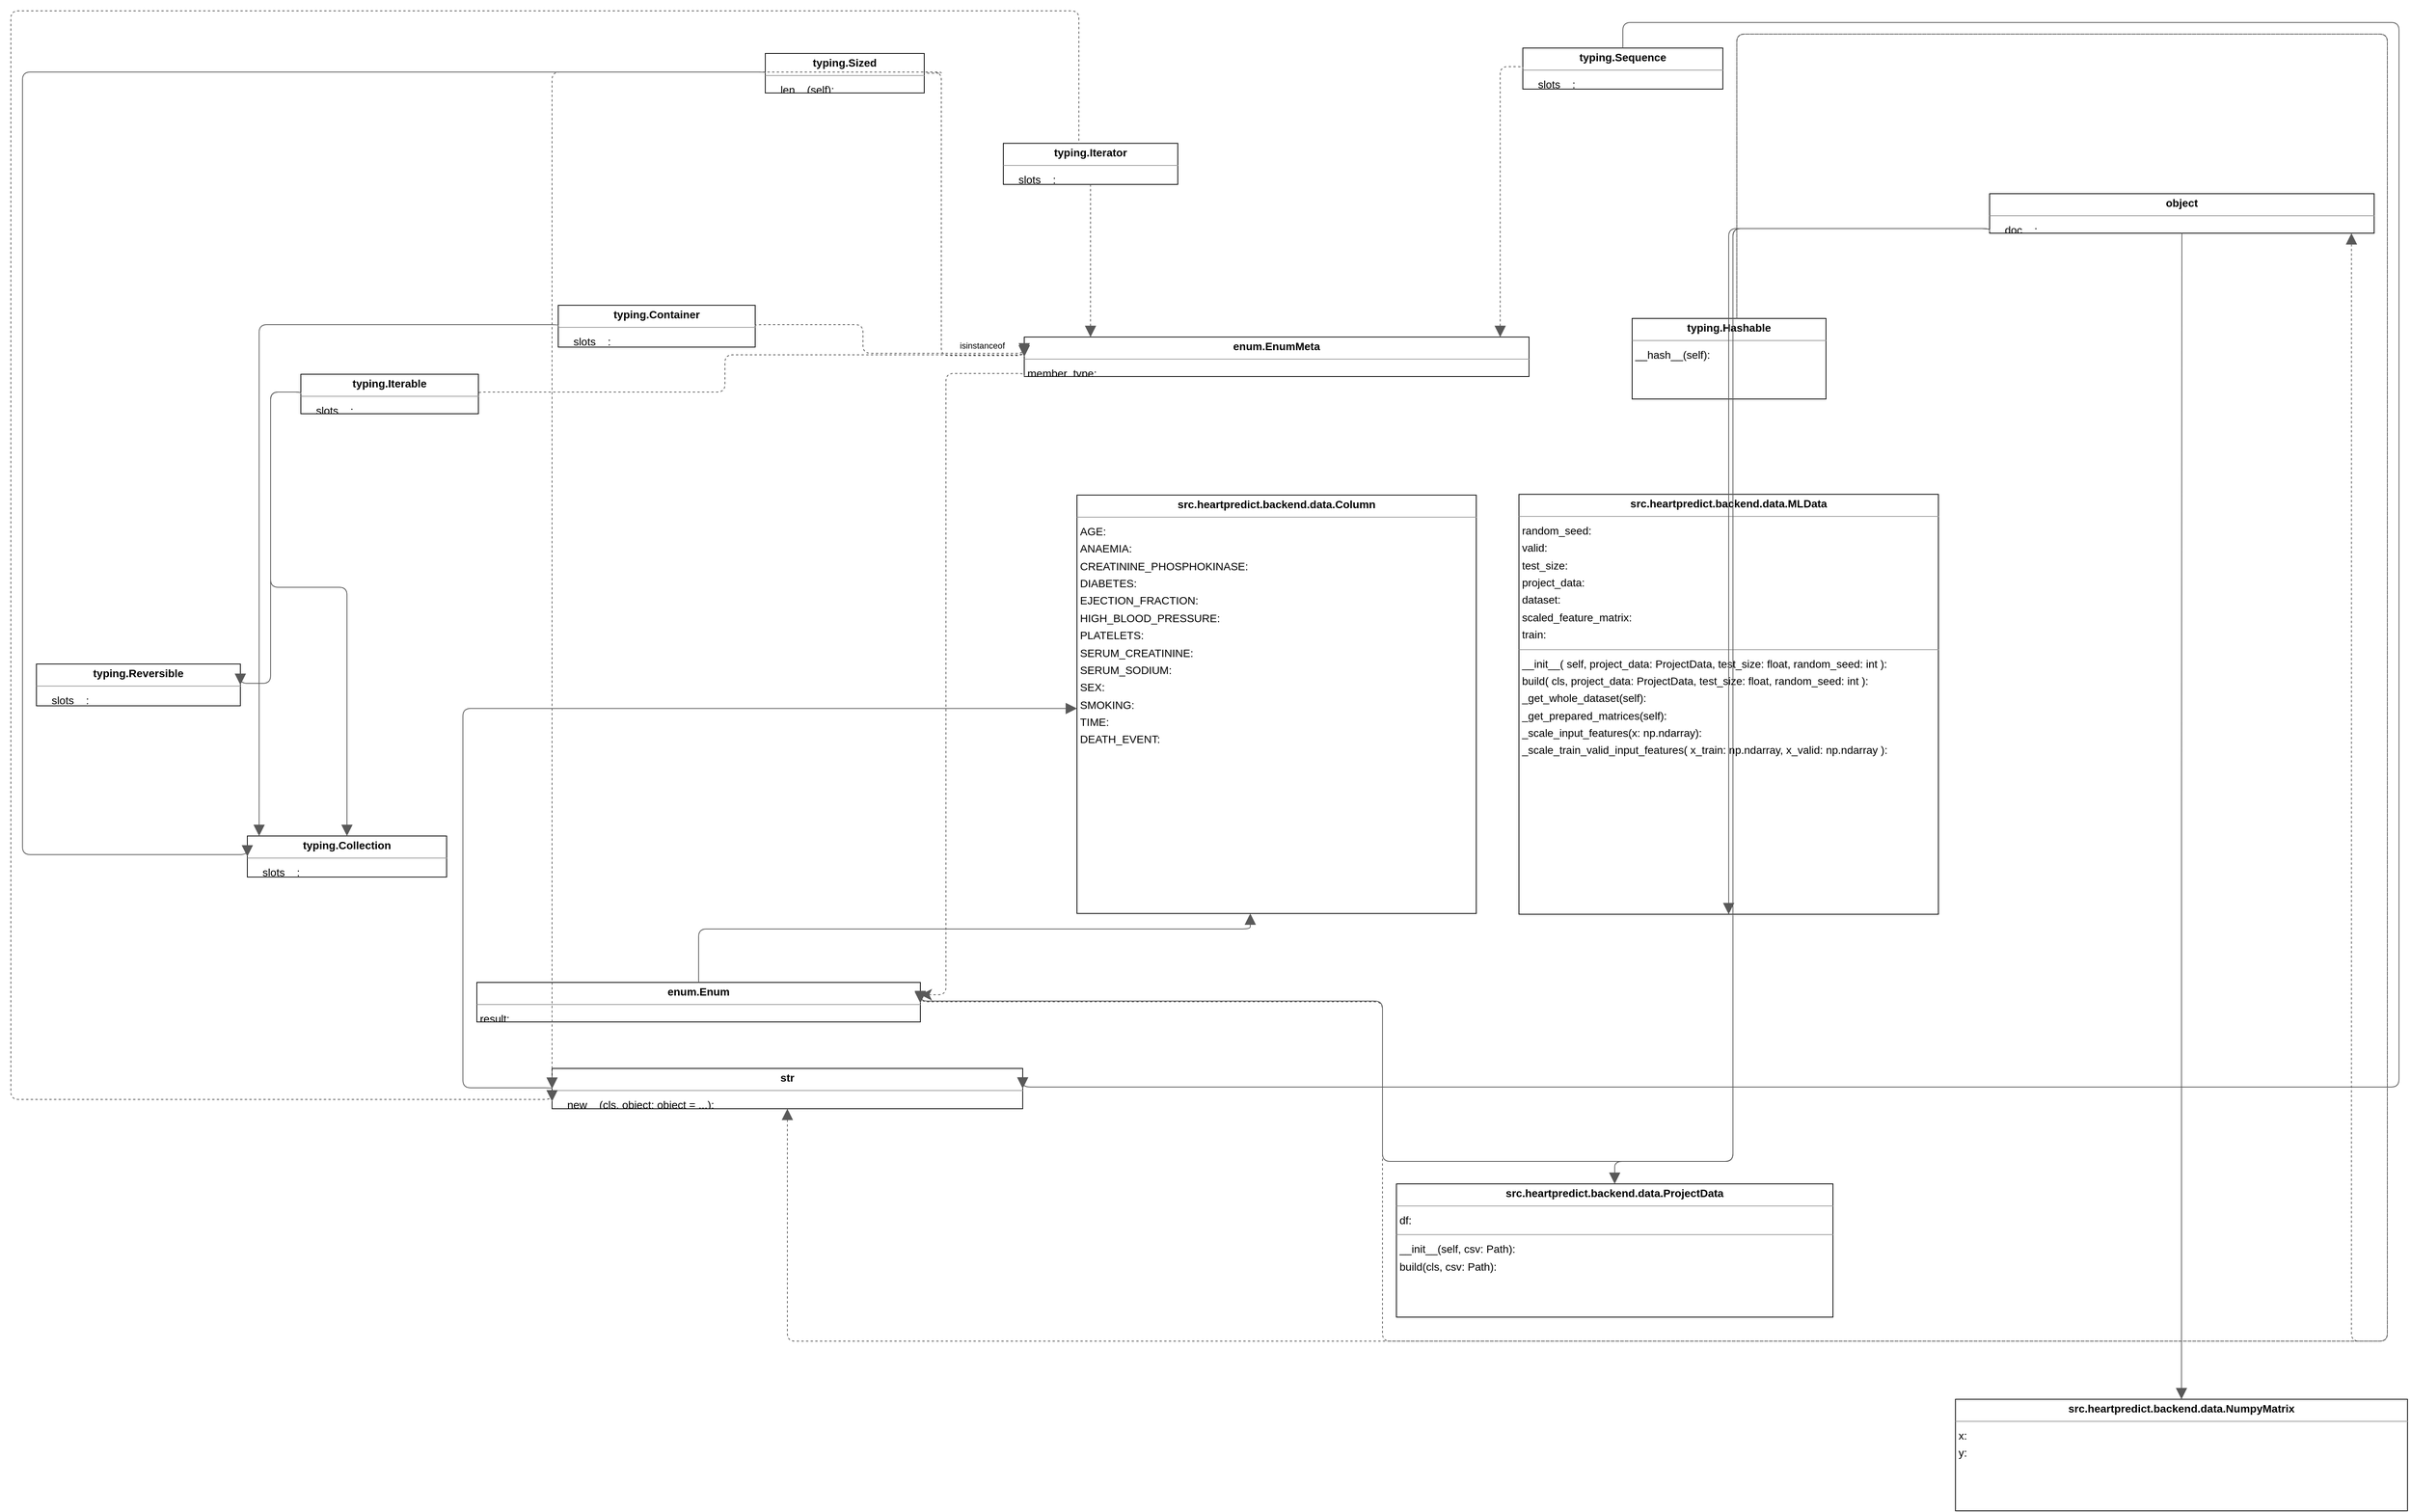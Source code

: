 <mxGraphModel dx="0" dy="0" grid="1" gridSize="10" guides="1" tooltips="1" connect="1" arrows="1" fold="1" page="0" pageScale="1" background="none" math="0" shadow="0">
  <root>
    <mxCell id="0" />
    <mxCell id="1" parent="0" />
    <mxCell id="node10" parent="1" vertex="1" value="&lt;p style=&quot;margin:0px;margin-top:4px;text-align:center;&quot;&gt;&lt;b&gt;enum.Enum&lt;/b&gt;&lt;/p&gt;&lt;hr size=&quot;1&quot;/&gt;&lt;p style=&quot;margin:0 0 0 4px;line-height:1.6;&quot;&gt; result: &lt;br/&gt; __context__: &lt;br/&gt; exc: &lt;br/&gt; ve_exc: &lt;/p&gt;&lt;hr size=&quot;1&quot;/&gt;&lt;p style=&quot;margin:0 0 0 4px;line-height:1.6;&quot;&gt; __new__(cls, value): &lt;br/&gt; _generate_next_value_(name, start, count, last_values): &lt;br/&gt; _missing_(cls, value): &lt;br/&gt; __repr__(self): &lt;br/&gt; __str__(self): &lt;br/&gt; __dir__(self): &lt;br/&gt; __format__(self, format_spec): &lt;br/&gt; __hash__(self): &lt;br/&gt; __reduce_ex__(self, proto): &lt;br/&gt; name(self): &lt;br/&gt; value(self): &lt;/p&gt;" style="verticalAlign=top;align=left;overflow=fill;fontSize=14;fontFamily=Helvetica;html=1;rounded=0;shadow=0;comic=0;labelBackgroundColor=none;strokeWidth=1;">
      <mxGeometry x="279" y="1747" width="572" height="51" as="geometry" />
    </mxCell>
    <mxCell id="node8" parent="1" vertex="1" value="&lt;p style=&quot;margin:0px;margin-top:4px;text-align:center;&quot;&gt;&lt;b&gt;enum.EnumMeta&lt;/b&gt;&lt;/p&gt;&lt;hr size=&quot;1&quot;/&gt;&lt;p style=&quot;margin:0 0 0 4px;line-height:1.6;&quot;&gt; member_type: &lt;br/&gt; methods: &lt;br/&gt; _value2member_map_: &lt;br/&gt; use_args: &lt;br/&gt; invalid_names: &lt;br/&gt; __objclass__: &lt;br/&gt; first_enum: &lt;br/&gt; dynamic_attributes: &lt;br/&gt; class_method: &lt;br/&gt; obj_method: &lt;br/&gt; _member_type_: &lt;br/&gt; sabotage: &lt;br/&gt; __new_member__: &lt;br/&gt; ignore: &lt;br/&gt; value: &lt;br/&gt; _member_map_: &lt;br/&gt; __reduce_ex__: &lt;br/&gt; save_new: &lt;br/&gt; __new__: &lt;br/&gt; _name_: &lt;br/&gt; enum_class: &lt;br/&gt; args: &lt;br/&gt; enum_members: &lt;br/&gt; _value_: &lt;br/&gt; enum_member: &lt;br/&gt; enum_method: &lt;br/&gt; _member_names_: &lt;br/&gt; _order_: &lt;/p&gt;&lt;hr size=&quot;1&quot;/&gt;&lt;p style=&quot;margin:0 0 0 4px;line-height:1.6;&quot;&gt; __prepare__(metacls, cls, bases, **kwds): &lt;br/&gt; __new__(metacls, cls, bases, classdict, **kwds): &lt;br/&gt; __bool__(self): &lt;br/&gt; __call__(cls, value, names=None, *, module=None, qualname=None, type=None, start=1): &lt;br/&gt; __contains__(cls, obj): &lt;br/&gt; __delattr__(cls, attr): &lt;br/&gt; __dir__(self): &lt;br/&gt; __getattr__(cls, name): &lt;br/&gt; __getitem__(cls, name): &lt;br/&gt; __iter__(cls): &lt;br/&gt; __len__(cls): &lt;br/&gt; __members__(cls): &lt;br/&gt; __repr__(cls): &lt;br/&gt; __reversed__(cls): &lt;br/&gt; __setattr__(cls, name, value): &lt;br/&gt; _create_(cls, class_name, names, *, module=None, qualname=None, type=None, start=1): &lt;br/&gt; _convert_(cls, name, module, filter, source=None): &lt;br/&gt; _check_for_existing_members(class_name, bases): &lt;br/&gt; _get_mixins_(class_name, bases): &lt;br/&gt; _find_new_(classdict, member_type, first_enum): &lt;/p&gt;" style="verticalAlign=top;align=left;overflow=fill;fontSize=14;fontFamily=Helvetica;html=1;rounded=0;shadow=0;comic=0;labelBackgroundColor=none;strokeWidth=1;">
      <mxGeometry x="985" y="914" width="651" height="51" as="geometry" />
    </mxCell>
    <mxCell id="node7" parent="1" vertex="1" value="&lt;p style=&quot;margin:0px;margin-top:4px;text-align:center;&quot;&gt;&lt;b&gt;object&lt;/b&gt;&lt;/p&gt;&lt;hr size=&quot;1&quot;/&gt;&lt;p style=&quot;margin:0 0 0 4px;line-height:1.6;&quot;&gt; __doc__: &lt;br/&gt; __dict__: &lt;br/&gt; __module__: &lt;br/&gt; __annotations__: &lt;/p&gt;&lt;hr size=&quot;1&quot;/&gt;&lt;p style=&quot;margin:0 0 0 4px;line-height:1.6;&quot;&gt; __class__(self): &lt;br/&gt; __class__(self, __type: type[object]): &lt;br/&gt; __init__(self): &lt;br/&gt; __new__(cls): &lt;br/&gt; __setattr__(self, __name: str, __value: Any): &lt;br/&gt; __delattr__(self, __name: str): &lt;br/&gt; __eq__(self, __value: object): &lt;br/&gt; __ne__(self, __value: object): &lt;br/&gt; __str__(self): &lt;br/&gt; __repr__(self): &lt;br/&gt; __hash__(self): &lt;br/&gt; __format__(self, __format_spec: str): &lt;br/&gt; __getattribute__(self, __name: str): &lt;br/&gt; __sizeof__(self): &lt;br/&gt; __reduce__(self): &lt;br/&gt; __reduce_ex__(self, __protocol: SupportsIndex): &lt;br/&gt; __reduce_ex__(self, __protocol: int): &lt;br/&gt; __getstate__(self): &lt;br/&gt; __dir__(self): &lt;br/&gt; __init_subclass__(cls): &lt;br/&gt; __subclasshook__(cls, __subclass: type): &lt;/p&gt;" style="verticalAlign=top;align=left;overflow=fill;fontSize=14;fontFamily=Helvetica;html=1;rounded=0;shadow=0;comic=0;labelBackgroundColor=none;strokeWidth=1;">
      <mxGeometry x="2230" y="729" width="496" height="51" as="geometry" />
    </mxCell>
    <mxCell id="node5" parent="1" vertex="1" value="&lt;p style=&quot;margin:0px;margin-top:4px;text-align:center;&quot;&gt;&lt;b&gt;src.heartpredict.backend.data.Column&lt;/b&gt;&lt;/p&gt;&lt;hr size=&quot;1&quot;/&gt;&lt;p style=&quot;margin:0 0 0 4px;line-height:1.6;&quot;&gt; AGE: &lt;br/&gt; ANAEMIA: &lt;br/&gt; CREATININE_PHOSPHOKINASE: &lt;br/&gt; DIABETES: &lt;br/&gt; EJECTION_FRACTION: &lt;br/&gt; HIGH_BLOOD_PRESSURE: &lt;br/&gt; PLATELETS: &lt;br/&gt; SERUM_CREATININE: &lt;br/&gt; SERUM_SODIUM: &lt;br/&gt; SEX: &lt;br/&gt; SMOKING: &lt;br/&gt; TIME: &lt;br/&gt; DEATH_EVENT: &lt;/p&gt;" style="verticalAlign=top;align=left;overflow=fill;fontSize=14;fontFamily=Helvetica;html=1;rounded=0;shadow=0;comic=0;labelBackgroundColor=none;strokeWidth=1;">
      <mxGeometry x="1053" y="1118" width="515" height="540" as="geometry" />
    </mxCell>
    <mxCell id="node1" parent="1" vertex="1" value="&lt;p style=&quot;margin:0px;margin-top:4px;text-align:center;&quot;&gt;&lt;b&gt;src.heartpredict.backend.data.MLData&lt;/b&gt;&lt;/p&gt;&lt;hr size=&quot;1&quot;/&gt;&lt;p style=&quot;margin:0 0 0 4px;line-height:1.6;&quot;&gt; random_seed: &lt;br/&gt; valid: &lt;br/&gt; test_size: &lt;br/&gt; project_data: &lt;br/&gt; dataset: &lt;br/&gt; scaled_feature_matrix: &lt;br/&gt; train: &lt;/p&gt;&lt;hr size=&quot;1&quot;/&gt;&lt;p style=&quot;margin:0 0 0 4px;line-height:1.6;&quot;&gt; __init__(             self, project_data: ProjectData, test_size: float, random_seed: int     ): &lt;br/&gt; build(             cls, project_data: ProjectData, test_size: float, random_seed: int     ): &lt;br/&gt; _get_whole_dataset(self): &lt;br/&gt; _get_prepared_matrices(self): &lt;br/&gt; _scale_input_features(x: np.ndarray): &lt;br/&gt; _scale_train_valid_input_features(             x_train: np.ndarray, x_valid: np.ndarray     ): &lt;/p&gt;" style="verticalAlign=top;align=left;overflow=fill;fontSize=14;fontFamily=Helvetica;html=1;rounded=0;shadow=0;comic=0;labelBackgroundColor=none;strokeWidth=1;">
      <mxGeometry x="1623" y="1117" width="541" height="542" as="geometry" />
    </mxCell>
    <mxCell id="node4" parent="1" vertex="1" value="&lt;p style=&quot;margin:0px;margin-top:4px;text-align:center;&quot;&gt;&lt;b&gt;src.heartpredict.backend.data.NumpyMatrix&lt;/b&gt;&lt;/p&gt;&lt;hr size=&quot;1&quot;/&gt;&lt;p style=&quot;margin:0 0 0 4px;line-height:1.6;&quot;&gt; x: &lt;br/&gt; y: &lt;/p&gt;" style="verticalAlign=top;align=left;overflow=fill;fontSize=14;fontFamily=Helvetica;html=1;rounded=0;shadow=0;comic=0;labelBackgroundColor=none;strokeWidth=1;">
      <mxGeometry x="2186" y="2285" width="583" height="144" as="geometry" />
    </mxCell>
    <mxCell id="node6" parent="1" vertex="1" value="&lt;p style=&quot;margin:0px;margin-top:4px;text-align:center;&quot;&gt;&lt;b&gt;src.heartpredict.backend.data.ProjectData&lt;/b&gt;&lt;/p&gt;&lt;hr size=&quot;1&quot;/&gt;&lt;p style=&quot;margin:0 0 0 4px;line-height:1.6;&quot;&gt; df: &lt;/p&gt;&lt;hr size=&quot;1&quot;/&gt;&lt;p style=&quot;margin:0 0 0 4px;line-height:1.6;&quot;&gt; __init__(self, csv: Path): &lt;br/&gt; build(cls, csv: Path): &lt;/p&gt;" style="verticalAlign=top;align=left;overflow=fill;fontSize=14;fontFamily=Helvetica;html=1;rounded=0;shadow=0;comic=0;labelBackgroundColor=none;strokeWidth=1;">
      <mxGeometry x="1465" y="2007" width="563" height="172" as="geometry" />
    </mxCell>
    <mxCell id="node3" parent="1" vertex="1" value="&lt;p style=&quot;margin:0px;margin-top:4px;text-align:center;&quot;&gt;&lt;b&gt;str&lt;/b&gt;&lt;/p&gt;&lt;hr size=&quot;1&quot;/&gt;&lt;p style=&quot;margin:0 0 0 4px;line-height:1.6;&quot;&gt; __new__(cls, object: object = ...): &lt;br/&gt; __new__(cls, object: ReadableBuffer, encoding: str = ..., errors: str = ...): &lt;br/&gt; capitalize(self: LiteralString): &lt;br/&gt; capitalize(self): &lt;br/&gt; casefold(self: LiteralString): &lt;br/&gt; casefold(self): &lt;br/&gt; center(self: LiteralString, __width: SupportsIndex, __fillchar: LiteralString = &amp;quot; &amp;quot;): &lt;br/&gt; center(self, __width: SupportsIndex, __fillchar: str = &amp;quot; &amp;quot;): &lt;br/&gt; count(self, x: str, __start: SupportsIndex | None = ..., __end: SupportsIndex | None = ...): &lt;br/&gt; encode(self, encoding: str = &amp;quot;utf-8&amp;quot;, errors: str = &amp;quot;strict&amp;quot;): &lt;br/&gt; endswith(         self, __suffix: str | tuple[str, ...], __start: SupportsIndex | None = ..., __end: SupportsIndex | None = ...     ): &lt;br/&gt; expandtabs(self: LiteralString, tabsize: SupportsIndex = 8): &lt;br/&gt; expandtabs(self, tabsize: SupportsIndex = 8): &lt;br/&gt; expandtabs(self: LiteralString, tabsize: int = 8): &lt;br/&gt; expandtabs(self, tabsize: int = 8): &lt;br/&gt; find(self, __sub: str, __start: SupportsIndex | None = ..., __end: SupportsIndex | None = ...): &lt;br/&gt; format(self: LiteralString, *args: LiteralString, **kwargs: LiteralString): &lt;br/&gt; format(self, *args: object, **kwargs: object): &lt;br/&gt; format_map(self, map: _FormatMapMapping): &lt;br/&gt; index(self, __sub: str, __start: SupportsIndex | None = ..., __end: SupportsIndex | None = ...): &lt;br/&gt; isalnum(self): &lt;br/&gt; isalpha(self): &lt;br/&gt; isascii(self): &lt;br/&gt; isdecimal(self): &lt;br/&gt; isdigit(self): &lt;br/&gt; isidentifier(self): &lt;br/&gt; islower(self): &lt;br/&gt; isnumeric(self): &lt;br/&gt; isprintable(self): &lt;br/&gt; isspace(self): &lt;br/&gt; istitle(self): &lt;br/&gt; isupper(self): &lt;br/&gt; join(self: LiteralString, __iterable: Iterable[LiteralString]): &lt;br/&gt; join(self, __iterable: Iterable[str]): &lt;br/&gt; ljust(self: LiteralString, __width: SupportsIndex, __fillchar: LiteralString = &amp;quot; &amp;quot;): &lt;br/&gt; ljust(self, __width: SupportsIndex, __fillchar: str = &amp;quot; &amp;quot;): &lt;br/&gt; lower(self: LiteralString): &lt;br/&gt; lower(self): &lt;br/&gt; lstrip(self: LiteralString, __chars: LiteralString | None = None): &lt;br/&gt; lstrip(self, __chars: str | None = None): &lt;br/&gt; partition(self: LiteralString, __sep: LiteralString): &lt;br/&gt; partition(self, __sep: str): &lt;br/&gt; replace(         self: LiteralString, __old: LiteralString, __new: LiteralString, __count: SupportsIndex = -1     ): &lt;br/&gt; replace(self, __old: str, __new: str, __count: SupportsIndex = -1): &lt;br/&gt; removeprefix(self: LiteralString, __prefix: LiteralString): &lt;br/&gt; removeprefix(self, __prefix: str): &lt;br/&gt; removesuffix(self: LiteralString, __suffix: LiteralString): &lt;br/&gt; removesuffix(self, __suffix: str): &lt;br/&gt; rfind(self, __sub: str, __start: SupportsIndex | None = ..., __end: SupportsIndex | None = ...): &lt;br/&gt; rindex(self, __sub: str, __start: SupportsIndex | None = ..., __end: SupportsIndex | None = ...): &lt;br/&gt; rjust(self: LiteralString, __width: SupportsIndex, __fillchar: LiteralString = &amp;quot; &amp;quot;): &lt;br/&gt; rjust(self, __width: SupportsIndex, __fillchar: str = &amp;quot; &amp;quot;): &lt;br/&gt; rpartition(self: LiteralString, __sep: LiteralString): &lt;br/&gt; rpartition(self, __sep: str): &lt;br/&gt; rsplit(self: LiteralString, sep: LiteralString | None = None, maxsplit: SupportsIndex = -1): &lt;br/&gt; rsplit(self, sep: str | None = None, maxsplit: SupportsIndex = -1): &lt;br/&gt; rstrip(self: LiteralString, __chars: LiteralString | None = None): &lt;br/&gt; rstrip(self, __chars: str | None = None): &lt;br/&gt; split(self: LiteralString, sep: LiteralString | None = None, maxsplit: SupportsIndex = -1): &lt;br/&gt; split(self, sep: str | None = None, maxsplit: SupportsIndex = -1): &lt;br/&gt; splitlines(self: LiteralString, keepends: bool = False): &lt;br/&gt; splitlines(self, keepends: bool = False): &lt;br/&gt; startswith(         self, __prefix: str | tuple[str, ...], __start: SupportsIndex | None = ..., __end: SupportsIndex | None = ...     ): &lt;br/&gt; strip(self: LiteralString, __chars: LiteralString | None = None): &lt;br/&gt; strip(self, __chars: str | None = None): &lt;br/&gt; swapcase(self: LiteralString): &lt;br/&gt; swapcase(self): &lt;br/&gt; title(self: LiteralString): &lt;br/&gt; title(self): &lt;br/&gt; translate(self, __table: _TranslateTable): &lt;br/&gt; upper(self: LiteralString): &lt;br/&gt; upper(self): &lt;br/&gt; zfill(self: LiteralString, __width: SupportsIndex): &lt;br/&gt; zfill(self, __width: SupportsIndex): &lt;br/&gt; maketrans(__x: dict[int, _T] | dict[str, _T] | dict[str | int, _T]): &lt;br/&gt; maketrans(__x: str, __y: str): &lt;br/&gt; maketrans(__x: str, __y: str, __z: str): &lt;br/&gt; __add__(self: LiteralString, __value: LiteralString): &lt;br/&gt; __add__(self, __value: str): &lt;br/&gt; __contains__(self, __key: str): &lt;br/&gt; __eq__(self, __value: object): &lt;br/&gt; __ge__(self, __value: str): &lt;br/&gt; __getitem__(self, __key: SupportsIndex | slice): &lt;br/&gt; __gt__(self, __value: str): &lt;br/&gt; __hash__(self): &lt;br/&gt; __iter__(self: LiteralString): &lt;br/&gt; __iter__(self): &lt;br/&gt; __le__(self, __value: str): &lt;br/&gt; __len__(self): &lt;br/&gt; __lt__(self, __value: str): &lt;br/&gt; __mod__(self: LiteralString, __value: LiteralString | tuple[LiteralString, ...]): &lt;br/&gt; __mod__(self, __value: Any): &lt;br/&gt; __mul__(self: LiteralString, __value: SupportsIndex): &lt;br/&gt; __mul__(self, __value: SupportsIndex): &lt;br/&gt; __ne__(self, __value: object): &lt;br/&gt; __rmul__(self: LiteralString, __value: SupportsIndex): &lt;br/&gt; __rmul__(self, __value: SupportsIndex): &lt;br/&gt; __getnewargs__(self): &lt;/p&gt;" style="verticalAlign=top;align=left;overflow=fill;fontSize=14;fontFamily=Helvetica;html=1;rounded=0;shadow=0;comic=0;labelBackgroundColor=none;strokeWidth=1;">
      <mxGeometry x="376" y="1858" width="607" height="52" as="geometry" />
    </mxCell>
    <mxCell id="node15" parent="1" vertex="1" value="&lt;p style=&quot;margin:0px;margin-top:4px;text-align:center;&quot;&gt;&lt;b&gt;typing.Collection&lt;/b&gt;&lt;/p&gt;&lt;hr size=&quot;1&quot;/&gt;&lt;p style=&quot;margin:0 0 0 4px;line-height:1.6;&quot;&gt; __slots__: &lt;/p&gt;" style="verticalAlign=top;align=left;overflow=fill;fontSize=14;fontFamily=Helvetica;html=1;rounded=0;shadow=0;comic=0;labelBackgroundColor=none;strokeWidth=1;">
      <mxGeometry x="-17" y="1558" width="257" height="53" as="geometry" />
    </mxCell>
    <mxCell id="node12" parent="1" vertex="1" value="&lt;p style=&quot;margin:0px;margin-top:4px;text-align:center;&quot;&gt;&lt;b&gt;typing.Container&lt;/b&gt;&lt;/p&gt;&lt;hr size=&quot;1&quot;/&gt;&lt;p style=&quot;margin:0 0 0 4px;line-height:1.6;&quot;&gt; __slots__: &lt;/p&gt;" style="verticalAlign=top;align=left;overflow=fill;fontSize=14;fontFamily=Helvetica;html=1;rounded=0;shadow=0;comic=0;labelBackgroundColor=none;strokeWidth=1;">
      <mxGeometry x="384" y="873" width="254" height="54" as="geometry" />
    </mxCell>
    <mxCell id="node2" parent="1" vertex="1" value="&lt;p style=&quot;margin:0px;margin-top:4px;text-align:center;&quot;&gt;&lt;b&gt;typing.Hashable&lt;/b&gt;&lt;/p&gt;&lt;hr size=&quot;1&quot;/&gt;&lt;p style=&quot;margin:0 0 0 4px;line-height:1.6;&quot;&gt; __hash__(self): &lt;/p&gt;" style="verticalAlign=top;align=left;overflow=fill;fontSize=14;fontFamily=Helvetica;html=1;rounded=0;shadow=0;comic=0;labelBackgroundColor=none;strokeWidth=1;">
      <mxGeometry x="1769" y="890" width="250" height="104" as="geometry" />
    </mxCell>
    <mxCell id="node11" parent="1" vertex="1" value="&lt;p style=&quot;margin:0px;margin-top:4px;text-align:center;&quot;&gt;&lt;b&gt;typing.Iterable&lt;/b&gt;&lt;/p&gt;&lt;hr size=&quot;1&quot;/&gt;&lt;p style=&quot;margin:0 0 0 4px;line-height:1.6;&quot;&gt; __slots__: &lt;/p&gt;" style="verticalAlign=top;align=left;overflow=fill;fontSize=14;fontFamily=Helvetica;html=1;rounded=0;shadow=0;comic=0;labelBackgroundColor=none;strokeWidth=1;">
      <mxGeometry x="52" y="962" width="229" height="51" as="geometry" />
    </mxCell>
    <mxCell id="node14" parent="1" vertex="1" value="&lt;p style=&quot;margin:0px;margin-top:4px;text-align:center;&quot;&gt;&lt;b&gt;typing.Iterator&lt;/b&gt;&lt;/p&gt;&lt;hr size=&quot;1&quot;/&gt;&lt;p style=&quot;margin:0 0 0 4px;line-height:1.6;&quot;&gt; __slots__: &lt;/p&gt;" style="verticalAlign=top;align=left;overflow=fill;fontSize=14;fontFamily=Helvetica;html=1;rounded=0;shadow=0;comic=0;labelBackgroundColor=none;strokeWidth=1;">
      <mxGeometry x="958" y="664" width="225" height="53" as="geometry" />
    </mxCell>
    <mxCell id="node13" parent="1" vertex="1" value="&lt;p style=&quot;margin:0px;margin-top:4px;text-align:center;&quot;&gt;&lt;b&gt;typing.Reversible&lt;/b&gt;&lt;/p&gt;&lt;hr size=&quot;1&quot;/&gt;&lt;p style=&quot;margin:0 0 0 4px;line-height:1.6;&quot;&gt; __slots__: &lt;/p&gt;" style="verticalAlign=top;align=left;overflow=fill;fontSize=14;fontFamily=Helvetica;html=1;rounded=0;shadow=0;comic=0;labelBackgroundColor=none;strokeWidth=1;">
      <mxGeometry x="-289" y="1336" width="263" height="54" as="geometry" />
    </mxCell>
    <mxCell id="node9" parent="1" vertex="1" value="&lt;p style=&quot;margin:0px;margin-top:4px;text-align:center;&quot;&gt;&lt;b&gt;typing.Sequence&lt;/b&gt;&lt;/p&gt;&lt;hr size=&quot;1&quot;/&gt;&lt;p style=&quot;margin:0 0 0 4px;line-height:1.6;&quot;&gt; __slots__: &lt;/p&gt;" style="verticalAlign=top;align=left;overflow=fill;fontSize=14;fontFamily=Helvetica;html=1;rounded=0;shadow=0;comic=0;labelBackgroundColor=none;strokeWidth=1;">
      <mxGeometry x="1628" y="541" width="258" height="53" as="geometry" />
    </mxCell>
    <mxCell id="node0" parent="1" vertex="1" value="&lt;p style=&quot;margin:0px;margin-top:4px;text-align:center;&quot;&gt;&lt;b&gt;typing.Sized&lt;/b&gt;&lt;/p&gt;&lt;hr size=&quot;1&quot;/&gt;&lt;p style=&quot;margin:0 0 0 4px;line-height:1.6;&quot;&gt; __len__(self): &lt;/p&gt;" style="verticalAlign=top;align=left;overflow=fill;fontSize=14;fontFamily=Helvetica;html=1;rounded=0;shadow=0;comic=0;labelBackgroundColor=none;strokeWidth=1;">
      <mxGeometry x="651" y="548" width="205" height="51" as="geometry" />
    </mxCell>
    <mxCell id="edge11" edge="1" value="" parent="1" source="node10" target="node8" style="html=1;rounded=1;edgeStyle=orthogonalEdgeStyle;dashed=1;startArrow=classic;startSize=12;endArrow=none;strokeColor=#595959;exitX=1.000;exitY=0.312;exitDx=0;exitDy=0;entryX=0.000;entryY=0.996;entryDx=0;entryDy=0;">
      <mxGeometry width="50" height="50" relative="1" as="geometry">
        <Array as="points">
          <mxPoint x="884" y="1762" />
          <mxPoint x="884" y="961" />
        </Array>
      </mxGeometry>
    </mxCell>
    <mxCell id="label70" parent="edge11" vertex="1" connectable="0" value="isinstanceof" style="edgeLabel;resizable=0;html=1;align=left;verticalAlign=top;strokeColor=default;">
      <mxGeometry x="900" y="912" as="geometry" />
    </mxCell>
    <mxCell id="edge13" edge="1" value="" parent="1" source="node10" target="node7" style="html=1;rounded=1;edgeStyle=orthogonalEdgeStyle;dashed=0;startArrow=block;startSize=12;endArrow=none;strokeColor=#595959;exitX=1.000;exitY=0.500;exitDx=0;exitDy=0;entryX=0.000;entryY=0.961;entryDx=0;entryDy=0;">
      <mxGeometry width="50" height="50" relative="1" as="geometry">
        <Array as="points">
          <mxPoint x="1447" y="1771" />
          <mxPoint x="1447" y="1978" />
          <mxPoint x="1899" y="1978" />
          <mxPoint x="1899" y="774" />
        </Array>
      </mxGeometry>
    </mxCell>
    <mxCell id="edge19" edge="1" value="" parent="1" source="node10" target="node2" style="html=1;rounded=1;edgeStyle=orthogonalEdgeStyle;dashed=1;startArrow=block;startSize=12;endArrow=none;strokeColor=#595959;exitX=1.000;exitY=0.524;exitDx=0;exitDy=0;entryX=0.540;entryY=0.000;entryDx=0;entryDy=0;">
      <mxGeometry width="50" height="50" relative="1" as="geometry">
        <Array as="points">
          <mxPoint x="1447" y="1772" />
          <mxPoint x="1447" y="2210" />
          <mxPoint x="2743" y="2210" />
          <mxPoint x="2743" y="523" />
          <mxPoint x="1904" y="523" />
        </Array>
      </mxGeometry>
    </mxCell>
    <mxCell id="edge18" edge="1" value="" parent="1" source="node8" target="node12" style="html=1;rounded=1;edgeStyle=orthogonalEdgeStyle;dashed=1;startArrow=block;startSize=12;endArrow=none;strokeColor=#595959;exitX=0.000;exitY=0.441;exitDx=0;exitDy=0;entryX=1.000;entryY=0.500;entryDx=0;entryDy=0;">
      <mxGeometry width="50" height="50" relative="1" as="geometry">
        <Array as="points">
          <mxPoint x="777" y="935" />
          <mxPoint x="777" y="898" />
        </Array>
      </mxGeometry>
    </mxCell>
    <mxCell id="edge16" edge="1" value="" parent="1" source="node8" target="node11" style="html=1;rounded=1;edgeStyle=orthogonalEdgeStyle;dashed=1;startArrow=block;startSize=12;endArrow=none;strokeColor=#595959;exitX=0.000;exitY=0.490;exitDx=0;exitDy=0;entryX=1.000;entryY=0.500;entryDx=0;entryDy=0;">
      <mxGeometry width="50" height="50" relative="1" as="geometry">
        <Array as="points">
          <mxPoint x="599" y="937" />
          <mxPoint x="599" y="985" />
        </Array>
      </mxGeometry>
    </mxCell>
    <mxCell id="edge14" edge="1" value="" parent="1" source="node8" target="node14" style="html=1;rounded=1;edgeStyle=orthogonalEdgeStyle;dashed=1;startArrow=block;startSize=12;endArrow=none;strokeColor=#595959;exitX=0.132;exitY=0.001;exitDx=0;exitDy=0;entryX=0.500;entryY=1.001;entryDx=0;entryDy=0;">
      <mxGeometry width="50" height="50" relative="1" as="geometry">
        <Array as="points" />
      </mxGeometry>
    </mxCell>
    <mxCell id="edge17" edge="1" value="" parent="1" source="node8" target="node9" style="html=1;rounded=1;edgeStyle=orthogonalEdgeStyle;dashed=1;startArrow=block;startSize=12;endArrow=none;strokeColor=#595959;exitX=0.942;exitY=0.001;exitDx=0;exitDy=0;entryX=0.000;entryY=0.500;entryDx=0;entryDy=0;">
      <mxGeometry width="50" height="50" relative="1" as="geometry">
        <Array as="points">
          <mxPoint x="1598" y="565" />
        </Array>
      </mxGeometry>
    </mxCell>
    <mxCell id="edge8" edge="1" value="" parent="1" source="node8" target="node0" style="html=1;rounded=1;edgeStyle=orthogonalEdgeStyle;dashed=1;startArrow=block;startSize=12;endArrow=none;strokeColor=#595959;exitX=0.000;exitY=0.500;exitDx=0;exitDy=0;entryX=1.000;entryY=0.500;entryDx=0;entryDy=0;">
      <mxGeometry width="50" height="50" relative="1" as="geometry">
        <Array as="points">
          <mxPoint x="878" y="938" />
          <mxPoint x="878" y="572" />
        </Array>
      </mxGeometry>
    </mxCell>
    <mxCell id="edge3" edge="1" value="" parent="1" source="node7" target="node2" style="html=1;rounded=1;edgeStyle=orthogonalEdgeStyle;dashed=1;startArrow=block;startSize=12;endArrow=none;strokeColor=#595959;exitX=0.941;exitY=1.000;exitDx=0;exitDy=0;entryX=0.540;entryY=0.000;entryDx=0;entryDy=0;">
      <mxGeometry width="50" height="50" relative="1" as="geometry">
        <Array as="points">
          <mxPoint x="2696" y="2210" />
          <mxPoint x="2743" y="2210" />
          <mxPoint x="2743" y="523" />
          <mxPoint x="1904" y="523" />
        </Array>
      </mxGeometry>
    </mxCell>
    <mxCell id="edge21" edge="1" value="" parent="1" source="node5" target="node10" style="html=1;rounded=1;edgeStyle=orthogonalEdgeStyle;dashed=0;startArrow=block;startSize=12;endArrow=none;strokeColor=#595959;exitX=0.434;exitY=1.000;exitDx=0;exitDy=0;entryX=0.500;entryY=0.001;entryDx=0;entryDy=0;">
      <mxGeometry width="50" height="50" relative="1" as="geometry">
        <Array as="points">
          <mxPoint x="1276" y="1678" />
          <mxPoint x="565" y="1678" />
        </Array>
      </mxGeometry>
    </mxCell>
    <mxCell id="edge4" edge="1" value="" parent="1" source="node5" target="node3" style="html=1;rounded=1;edgeStyle=orthogonalEdgeStyle;dashed=0;startArrow=block;startSize=12;endArrow=none;strokeColor=#595959;exitX=0.000;exitY=0.510;exitDx=0;exitDy=0;entryX=0.000;entryY=0.508;entryDx=0;entryDy=0;">
      <mxGeometry width="50" height="50" relative="1" as="geometry">
        <Array as="points">
          <mxPoint x="261" y="1394" />
          <mxPoint x="261" y="1883" />
        </Array>
      </mxGeometry>
    </mxCell>
    <mxCell id="edge2" edge="1" value="" parent="1" source="node1" target="node7" style="html=1;rounded=1;edgeStyle=orthogonalEdgeStyle;dashed=0;startArrow=block;startSize=12;endArrow=none;strokeColor=#595959;exitX=0.500;exitY=1.000;exitDx=0;exitDy=0;entryX=0.000;entryY=0.961;entryDx=0;entryDy=0;">
      <mxGeometry width="50" height="50" relative="1" as="geometry">
        <Array as="points">
          <mxPoint x="1894" y="774" />
        </Array>
      </mxGeometry>
    </mxCell>
    <mxCell id="edge6" edge="1" value="" parent="1" source="node4" target="node7" style="html=1;rounded=1;edgeStyle=orthogonalEdgeStyle;dashed=0;startArrow=block;startSize=12;endArrow=none;strokeColor=#595959;exitX=0.500;exitY=0.000;exitDx=0;exitDy=0;entryX=0.500;entryY=1.001;entryDx=0;entryDy=0;">
      <mxGeometry width="50" height="50" relative="1" as="geometry">
        <Array as="points" />
      </mxGeometry>
    </mxCell>
    <mxCell id="edge5" edge="1" value="" parent="1" source="node6" target="node7" style="html=1;rounded=1;edgeStyle=orthogonalEdgeStyle;dashed=0;startArrow=block;startSize=12;endArrow=none;strokeColor=#595959;exitX=0.500;exitY=0.000;exitDx=0;exitDy=0;entryX=0.000;entryY=0.961;entryDx=0;entryDy=0;">
      <mxGeometry width="50" height="50" relative="1" as="geometry">
        <Array as="points">
          <mxPoint x="1746" y="1978" />
          <mxPoint x="1899" y="1978" />
          <mxPoint x="1899" y="774" />
        </Array>
      </mxGeometry>
    </mxCell>
    <mxCell id="edge1" edge="1" value="" parent="1" source="node3" target="node2" style="html=1;rounded=1;edgeStyle=orthogonalEdgeStyle;dashed=1;startArrow=block;startSize=12;endArrow=none;strokeColor=#595959;exitX=0.500;exitY=0.999;exitDx=0;exitDy=0;entryX=0.540;entryY=0.000;entryDx=0;entryDy=0;">
      <mxGeometry width="50" height="50" relative="1" as="geometry">
        <Array as="points">
          <mxPoint x="679" y="2210" />
          <mxPoint x="2743" y="2210" />
          <mxPoint x="2743" y="523" />
          <mxPoint x="1904" y="523" />
        </Array>
      </mxGeometry>
    </mxCell>
    <mxCell id="edge10" edge="1" value="" parent="1" source="node3" target="node14" style="html=1;rounded=1;edgeStyle=orthogonalEdgeStyle;dashed=1;startArrow=block;startSize=12;endArrow=none;strokeColor=#595959;exitX=0.000;exitY=0.820;exitDx=0;exitDy=0;entryX=0.433;entryY=0.001;entryDx=0;entryDy=0;">
      <mxGeometry width="50" height="50" relative="1" as="geometry">
        <Array as="points">
          <mxPoint x="-322" y="1898" />
          <mxPoint x="-322" y="493" />
          <mxPoint x="1055" y="493" />
        </Array>
      </mxGeometry>
    </mxCell>
    <mxCell id="edge15" edge="1" value="" parent="1" source="node3" target="node9" style="html=1;rounded=1;edgeStyle=orthogonalEdgeStyle;dashed=0;startArrow=block;startSize=12;endArrow=none;strokeColor=#595959;exitX=1.000;exitY=0.500;exitDx=0;exitDy=0;entryX=0.500;entryY=0.001;entryDx=0;entryDy=0;">
      <mxGeometry width="50" height="50" relative="1" as="geometry">
        <Array as="points">
          <mxPoint x="2758" y="1882" />
          <mxPoint x="2758" y="508" />
          <mxPoint x="1757" y="508" />
        </Array>
      </mxGeometry>
    </mxCell>
    <mxCell id="edge0" edge="1" value="" parent="1" source="node3" target="node0" style="html=1;rounded=1;edgeStyle=orthogonalEdgeStyle;dashed=1;startArrow=block;startSize=12;endArrow=none;strokeColor=#595959;exitX=0.000;exitY=0.504;exitDx=0;exitDy=0;entryX=1.000;entryY=0.500;entryDx=0;entryDy=0;">
      <mxGeometry width="50" height="50" relative="1" as="geometry">
        <Array as="points">
          <mxPoint x="878" y="572" />
        </Array>
      </mxGeometry>
    </mxCell>
    <mxCell id="edge7" edge="1" value="" parent="1" source="node15" target="node12" style="html=1;rounded=1;edgeStyle=orthogonalEdgeStyle;dashed=0;startArrow=block;startSize=12;endArrow=none;strokeColor=#595959;exitX=0.060;exitY=0.001;exitDx=0;exitDy=0;entryX=0.000;entryY=0.500;entryDx=0;entryDy=0;">
      <mxGeometry width="50" height="50" relative="1" as="geometry">
        <Array as="points">
          <mxPoint x="-2" y="898" />
        </Array>
      </mxGeometry>
    </mxCell>
    <mxCell id="edge12" edge="1" value="" parent="1" source="node15" target="node11" style="html=1;rounded=1;edgeStyle=orthogonalEdgeStyle;dashed=0;startArrow=block;startSize=12;endArrow=none;strokeColor=#595959;exitX=0.500;exitY=0.001;exitDx=0;exitDy=0;entryX=0.000;entryY=0.500;entryDx=0;entryDy=0;">
      <mxGeometry width="50" height="50" relative="1" as="geometry">
        <Array as="points">
          <mxPoint x="111" y="1237" />
          <mxPoint x="13" y="1237" />
          <mxPoint x="13" y="985" />
        </Array>
      </mxGeometry>
    </mxCell>
    <mxCell id="edge20" edge="1" value="" parent="1" source="node15" target="node0" style="html=1;rounded=1;edgeStyle=orthogonalEdgeStyle;dashed=0;startArrow=block;startSize=12;endArrow=none;strokeColor=#595959;exitX=0.000;exitY=0.500;exitDx=0;exitDy=0;entryX=0.000;entryY=0.500;entryDx=0;entryDy=0;">
      <mxGeometry width="50" height="50" relative="1" as="geometry">
        <Array as="points">
          <mxPoint x="-307" y="1582" />
          <mxPoint x="-307" y="572" />
        </Array>
      </mxGeometry>
    </mxCell>
    <mxCell id="edge9" edge="1" value="" parent="1" source="node13" target="node11" style="html=1;rounded=1;edgeStyle=orthogonalEdgeStyle;dashed=0;startArrow=block;startSize=12;endArrow=none;strokeColor=#595959;exitX=1.000;exitY=0.500;exitDx=0;exitDy=0;entryX=0.000;entryY=0.500;entryDx=0;entryDy=0;">
      <mxGeometry width="50" height="50" relative="1" as="geometry">
        <Array as="points">
          <mxPoint x="13" y="1361" />
          <mxPoint x="13" y="985" />
        </Array>
      </mxGeometry>
    </mxCell>
  </root>
</mxGraphModel>